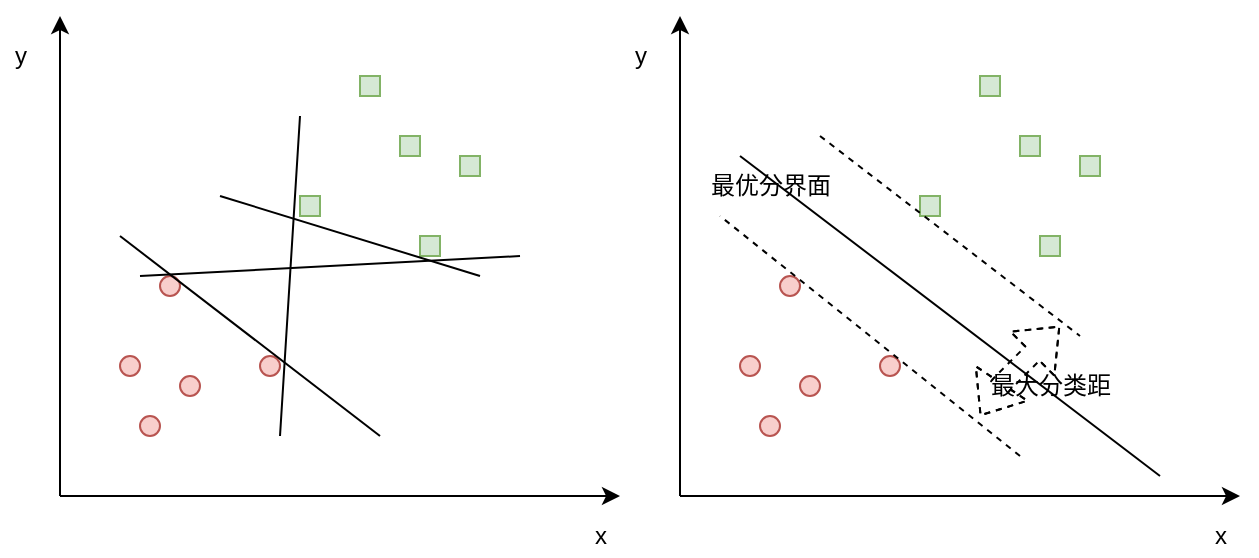 <mxfile version="14.5.10" type="github">
  <diagram id="N4OwVZWipdEA1AJNBVQp" name="Page-1">
    <mxGraphModel dx="1038" dy="547" grid="1" gridSize="10" guides="1" tooltips="1" connect="1" arrows="1" fold="1" page="1" pageScale="1" pageWidth="827" pageHeight="1169" math="0" shadow="0">
      <root>
        <mxCell id="0" />
        <mxCell id="1" parent="0" />
        <mxCell id="V_-VHRoU3ovQ8pWQCCu9-1" value="" style="endArrow=classic;html=1;" edge="1" parent="1">
          <mxGeometry width="50" height="50" relative="1" as="geometry">
            <mxPoint x="160" y="350" as="sourcePoint" />
            <mxPoint x="160" y="110" as="targetPoint" />
          </mxGeometry>
        </mxCell>
        <mxCell id="V_-VHRoU3ovQ8pWQCCu9-2" value="" style="endArrow=classic;html=1;" edge="1" parent="1">
          <mxGeometry width="50" height="50" relative="1" as="geometry">
            <mxPoint x="160" y="350" as="sourcePoint" />
            <mxPoint x="440" y="350" as="targetPoint" />
          </mxGeometry>
        </mxCell>
        <mxCell id="V_-VHRoU3ovQ8pWQCCu9-5" value="" style="ellipse;whiteSpace=wrap;html=1;aspect=fixed;fillColor=#f8cecc;strokeColor=#b85450;" vertex="1" parent="1">
          <mxGeometry x="220" y="290" width="10" height="10" as="geometry" />
        </mxCell>
        <mxCell id="V_-VHRoU3ovQ8pWQCCu9-13" value="" style="ellipse;whiteSpace=wrap;html=1;aspect=fixed;fillColor=#f8cecc;strokeColor=#b85450;" vertex="1" parent="1">
          <mxGeometry x="190" y="280" width="10" height="10" as="geometry" />
        </mxCell>
        <mxCell id="V_-VHRoU3ovQ8pWQCCu9-14" value="x" style="text;html=1;align=center;verticalAlign=middle;resizable=0;points=[];autosize=1;strokeColor=none;" vertex="1" parent="1">
          <mxGeometry x="420" y="360" width="20" height="20" as="geometry" />
        </mxCell>
        <mxCell id="V_-VHRoU3ovQ8pWQCCu9-15" value="y" style="text;html=1;align=center;verticalAlign=middle;resizable=0;points=[];autosize=1;strokeColor=none;" vertex="1" parent="1">
          <mxGeometry x="130" y="120" width="20" height="20" as="geometry" />
        </mxCell>
        <mxCell id="V_-VHRoU3ovQ8pWQCCu9-16" value="" style="ellipse;whiteSpace=wrap;html=1;aspect=fixed;fillColor=#f8cecc;strokeColor=#b85450;" vertex="1" parent="1">
          <mxGeometry x="260" y="280" width="10" height="10" as="geometry" />
        </mxCell>
        <mxCell id="V_-VHRoU3ovQ8pWQCCu9-18" value="" style="ellipse;whiteSpace=wrap;html=1;aspect=fixed;fillColor=#f8cecc;strokeColor=#b85450;" vertex="1" parent="1">
          <mxGeometry x="210" y="240" width="10" height="10" as="geometry" />
        </mxCell>
        <mxCell id="V_-VHRoU3ovQ8pWQCCu9-22" value="" style="ellipse;whiteSpace=wrap;html=1;aspect=fixed;fillColor=#f8cecc;strokeColor=#b85450;" vertex="1" parent="1">
          <mxGeometry x="200" y="310" width="10" height="10" as="geometry" />
        </mxCell>
        <mxCell id="V_-VHRoU3ovQ8pWQCCu9-23" value="" style="endArrow=none;html=1;" edge="1" parent="1">
          <mxGeometry width="50" height="50" relative="1" as="geometry">
            <mxPoint x="320" y="320" as="sourcePoint" />
            <mxPoint x="190" y="220" as="targetPoint" />
          </mxGeometry>
        </mxCell>
        <mxCell id="V_-VHRoU3ovQ8pWQCCu9-37" value="" style="whiteSpace=wrap;html=1;aspect=fixed;fillColor=#d5e8d4;strokeColor=#82b366;" vertex="1" parent="1">
          <mxGeometry x="280" y="200" width="10" height="10" as="geometry" />
        </mxCell>
        <mxCell id="V_-VHRoU3ovQ8pWQCCu9-39" value="" style="whiteSpace=wrap;html=1;aspect=fixed;fillColor=#d5e8d4;strokeColor=#82b366;" vertex="1" parent="1">
          <mxGeometry x="310" y="140" width="10" height="10" as="geometry" />
        </mxCell>
        <mxCell id="V_-VHRoU3ovQ8pWQCCu9-40" value="" style="whiteSpace=wrap;html=1;aspect=fixed;fillColor=#d5e8d4;strokeColor=#82b366;" vertex="1" parent="1">
          <mxGeometry x="340" y="220" width="10" height="10" as="geometry" />
        </mxCell>
        <mxCell id="V_-VHRoU3ovQ8pWQCCu9-41" value="" style="whiteSpace=wrap;html=1;aspect=fixed;fillColor=#d5e8d4;strokeColor=#82b366;" vertex="1" parent="1">
          <mxGeometry x="330" y="170" width="10" height="10" as="geometry" />
        </mxCell>
        <mxCell id="V_-VHRoU3ovQ8pWQCCu9-42" value="" style="whiteSpace=wrap;html=1;aspect=fixed;fillColor=#d5e8d4;strokeColor=#82b366;" vertex="1" parent="1">
          <mxGeometry x="360" y="180" width="10" height="10" as="geometry" />
        </mxCell>
        <mxCell id="V_-VHRoU3ovQ8pWQCCu9-46" value="" style="endArrow=none;html=1;" edge="1" parent="1">
          <mxGeometry width="50" height="50" relative="1" as="geometry">
            <mxPoint x="240" y="200" as="sourcePoint" />
            <mxPoint x="370" y="240" as="targetPoint" />
          </mxGeometry>
        </mxCell>
        <mxCell id="V_-VHRoU3ovQ8pWQCCu9-47" value="" style="endArrow=none;html=1;" edge="1" parent="1">
          <mxGeometry width="50" height="50" relative="1" as="geometry">
            <mxPoint x="270" y="320" as="sourcePoint" />
            <mxPoint x="280" y="160" as="targetPoint" />
          </mxGeometry>
        </mxCell>
        <mxCell id="V_-VHRoU3ovQ8pWQCCu9-48" value="" style="endArrow=none;html=1;" edge="1" parent="1">
          <mxGeometry width="50" height="50" relative="1" as="geometry">
            <mxPoint x="390" y="230" as="sourcePoint" />
            <mxPoint x="200" y="240" as="targetPoint" />
          </mxGeometry>
        </mxCell>
        <mxCell id="V_-VHRoU3ovQ8pWQCCu9-49" value="" style="endArrow=classic;html=1;" edge="1" parent="1">
          <mxGeometry width="50" height="50" relative="1" as="geometry">
            <mxPoint x="470" y="350" as="sourcePoint" />
            <mxPoint x="470" y="110" as="targetPoint" />
          </mxGeometry>
        </mxCell>
        <mxCell id="V_-VHRoU3ovQ8pWQCCu9-50" value="" style="endArrow=classic;html=1;" edge="1" parent="1">
          <mxGeometry width="50" height="50" relative="1" as="geometry">
            <mxPoint x="470" y="350" as="sourcePoint" />
            <mxPoint x="750" y="350" as="targetPoint" />
          </mxGeometry>
        </mxCell>
        <mxCell id="V_-VHRoU3ovQ8pWQCCu9-51" value="" style="ellipse;whiteSpace=wrap;html=1;aspect=fixed;fillColor=#f8cecc;strokeColor=#b85450;" vertex="1" parent="1">
          <mxGeometry x="530" y="290" width="10" height="10" as="geometry" />
        </mxCell>
        <mxCell id="V_-VHRoU3ovQ8pWQCCu9-52" value="" style="ellipse;whiteSpace=wrap;html=1;aspect=fixed;fillColor=#f8cecc;strokeColor=#b85450;" vertex="1" parent="1">
          <mxGeometry x="500" y="280" width="10" height="10" as="geometry" />
        </mxCell>
        <mxCell id="V_-VHRoU3ovQ8pWQCCu9-53" value="x" style="text;html=1;align=center;verticalAlign=middle;resizable=0;points=[];autosize=1;strokeColor=none;" vertex="1" parent="1">
          <mxGeometry x="730" y="360" width="20" height="20" as="geometry" />
        </mxCell>
        <mxCell id="V_-VHRoU3ovQ8pWQCCu9-54" value="y" style="text;html=1;align=center;verticalAlign=middle;resizable=0;points=[];autosize=1;strokeColor=none;" vertex="1" parent="1">
          <mxGeometry x="440" y="120" width="20" height="20" as="geometry" />
        </mxCell>
        <mxCell id="V_-VHRoU3ovQ8pWQCCu9-55" value="" style="ellipse;whiteSpace=wrap;html=1;aspect=fixed;fillColor=#f8cecc;strokeColor=#b85450;" vertex="1" parent="1">
          <mxGeometry x="570" y="280" width="10" height="10" as="geometry" />
        </mxCell>
        <mxCell id="V_-VHRoU3ovQ8pWQCCu9-56" value="" style="ellipse;whiteSpace=wrap;html=1;aspect=fixed;fillColor=#f8cecc;strokeColor=#b85450;" vertex="1" parent="1">
          <mxGeometry x="520" y="240" width="10" height="10" as="geometry" />
        </mxCell>
        <mxCell id="V_-VHRoU3ovQ8pWQCCu9-57" value="" style="ellipse;whiteSpace=wrap;html=1;aspect=fixed;fillColor=#f8cecc;strokeColor=#b85450;" vertex="1" parent="1">
          <mxGeometry x="510" y="310" width="10" height="10" as="geometry" />
        </mxCell>
        <mxCell id="V_-VHRoU3ovQ8pWQCCu9-58" value="" style="endArrow=none;html=1;" edge="1" parent="1">
          <mxGeometry width="50" height="50" relative="1" as="geometry">
            <mxPoint x="710" y="340" as="sourcePoint" />
            <mxPoint x="500" y="180" as="targetPoint" />
          </mxGeometry>
        </mxCell>
        <mxCell id="V_-VHRoU3ovQ8pWQCCu9-59" value="" style="whiteSpace=wrap;html=1;aspect=fixed;fillColor=#d5e8d4;strokeColor=#82b366;" vertex="1" parent="1">
          <mxGeometry x="590" y="200" width="10" height="10" as="geometry" />
        </mxCell>
        <mxCell id="V_-VHRoU3ovQ8pWQCCu9-60" value="" style="whiteSpace=wrap;html=1;aspect=fixed;fillColor=#d5e8d4;strokeColor=#82b366;" vertex="1" parent="1">
          <mxGeometry x="620" y="140" width="10" height="10" as="geometry" />
        </mxCell>
        <mxCell id="V_-VHRoU3ovQ8pWQCCu9-61" value="" style="whiteSpace=wrap;html=1;aspect=fixed;fillColor=#d5e8d4;strokeColor=#82b366;" vertex="1" parent="1">
          <mxGeometry x="650" y="220" width="10" height="10" as="geometry" />
        </mxCell>
        <mxCell id="V_-VHRoU3ovQ8pWQCCu9-62" value="" style="whiteSpace=wrap;html=1;aspect=fixed;fillColor=#d5e8d4;strokeColor=#82b366;" vertex="1" parent="1">
          <mxGeometry x="640" y="170" width="10" height="10" as="geometry" />
        </mxCell>
        <mxCell id="V_-VHRoU3ovQ8pWQCCu9-63" value="" style="whiteSpace=wrap;html=1;aspect=fixed;fillColor=#d5e8d4;strokeColor=#82b366;" vertex="1" parent="1">
          <mxGeometry x="670" y="180" width="10" height="10" as="geometry" />
        </mxCell>
        <mxCell id="V_-VHRoU3ovQ8pWQCCu9-64" value="" style="endArrow=none;html=1;dashed=1;" edge="1" parent="1">
          <mxGeometry width="50" height="50" relative="1" as="geometry">
            <mxPoint x="540" y="170" as="sourcePoint" />
            <mxPoint x="670" y="270" as="targetPoint" />
          </mxGeometry>
        </mxCell>
        <mxCell id="V_-VHRoU3ovQ8pWQCCu9-66" value="" style="endArrow=none;html=1;dashed=1;" edge="1" parent="1">
          <mxGeometry width="50" height="50" relative="1" as="geometry">
            <mxPoint x="640" y="330" as="sourcePoint" />
            <mxPoint x="490" y="210" as="targetPoint" />
          </mxGeometry>
        </mxCell>
        <mxCell id="V_-VHRoU3ovQ8pWQCCu9-67" value="最优分界面" style="text;html=1;align=center;verticalAlign=middle;resizable=0;points=[];autosize=1;strokeColor=none;" vertex="1" parent="1">
          <mxGeometry x="475" y="185" width="80" height="20" as="geometry" />
        </mxCell>
        <mxCell id="V_-VHRoU3ovQ8pWQCCu9-68" value="最大分类距" style="text;html=1;align=center;verticalAlign=middle;resizable=0;points=[];autosize=1;strokeColor=none;" vertex="1" parent="1">
          <mxGeometry x="615" y="285" width="80" height="20" as="geometry" />
        </mxCell>
        <mxCell id="V_-VHRoU3ovQ8pWQCCu9-69" value="" style="shape=flexArrow;endArrow=classic;startArrow=classic;html=1;dashed=1;" edge="1" parent="1">
          <mxGeometry width="50" height="50" relative="1" as="geometry">
            <mxPoint x="620" y="310" as="sourcePoint" />
            <mxPoint x="660" y="265" as="targetPoint" />
            <Array as="points">
              <mxPoint x="630" y="295" />
            </Array>
          </mxGeometry>
        </mxCell>
      </root>
    </mxGraphModel>
  </diagram>
</mxfile>
